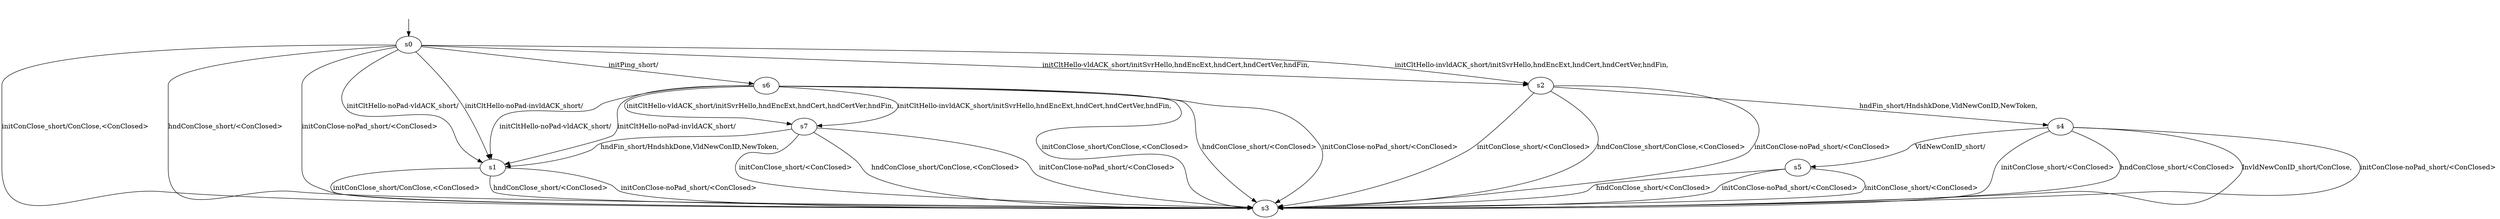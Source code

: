 digraph "../results/msquicModels/msquic-B-sP-0/learnedModel" {
s0 [label=s0];
s1 [label=s1];
s2 [label=s2];
s3 [label=s3];
s4 [label=s4];
s5 [label=s5];
s6 [label=s6];
s7 [label=s7];
s0 -> s6  [label="initPing_short/ "];
s0 -> s3  [label="initConClose_short/ConClose,<ConClosed> "];
s0 -> s2  [label="initCltHello-vldACK_short/initSvrHello,hndEncExt,hndCert,hndCertVer,hndFin, "];
s0 -> s2  [label="initCltHello-invldACK_short/initSvrHello,hndEncExt,hndCert,hndCertVer,hndFin, "];
s0 -> s3  [label="hndConClose_short/<ConClosed> "];
s0 -> s3  [label="initConClose-noPad_short/<ConClosed> "];
s0 -> s1  [label="initCltHello-noPad-vldACK_short/ "];
s0 -> s1  [label="initCltHello-noPad-invldACK_short/ "];
s1 -> s3  [label="initConClose_short/ConClose,<ConClosed> "];
s1 -> s3  [label="hndConClose_short/<ConClosed> "];
s1 -> s3  [label="initConClose-noPad_short/<ConClosed> "];
s2 -> s3  [label="initConClose_short/<ConClosed> "];
s2 -> s4  [label="hndFin_short/HndshkDone,VldNewConID,NewToken, "];
s2 -> s3  [label="hndConClose_short/ConClose,<ConClosed> "];
s2 -> s3  [label="initConClose-noPad_short/<ConClosed> "];
s4 -> s3  [label="initConClose_short/<ConClosed> "];
s4 -> s3  [label="hndConClose_short/<ConClosed> "];
s4 -> s5  [label="VldNewConID_short/ "];
s4 -> s3  [label="InvldNewConID_short/ConClose, "];
s4 -> s3  [label="initConClose-noPad_short/<ConClosed> "];
s5 -> s3  [label="initConClose_short/<ConClosed> "];
s5 -> s3  [label="hndConClose_short/<ConClosed> "];
s5 -> s3  [label="initConClose-noPad_short/<ConClosed> "];
s6 -> s3  [label="initConClose_short/ConClose,<ConClosed> "];
s6 -> s7  [label="initCltHello-vldACK_short/initSvrHello,hndEncExt,hndCert,hndCertVer,hndFin, "];
s6 -> s7  [label="initCltHello-invldACK_short/initSvrHello,hndEncExt,hndCert,hndCertVer,hndFin, "];
s6 -> s3  [label="hndConClose_short/<ConClosed> "];
s6 -> s3  [label="initConClose-noPad_short/<ConClosed> "];
s6 -> s1  [label="initCltHello-noPad-vldACK_short/ "];
s6 -> s1  [label="initCltHello-noPad-invldACK_short/ "];
s7 -> s3  [label="initConClose_short/<ConClosed> "];
s7 -> s1  [label="hndFin_short/HndshkDone,VldNewConID,NewToken, "];
s7 -> s3  [label="hndConClose_short/ConClose,<ConClosed> "];
s7 -> s3  [label="initConClose-noPad_short/<ConClosed> "];
__start0 [label="", shape=none];
__start0 -> s0  [label=""];
}
